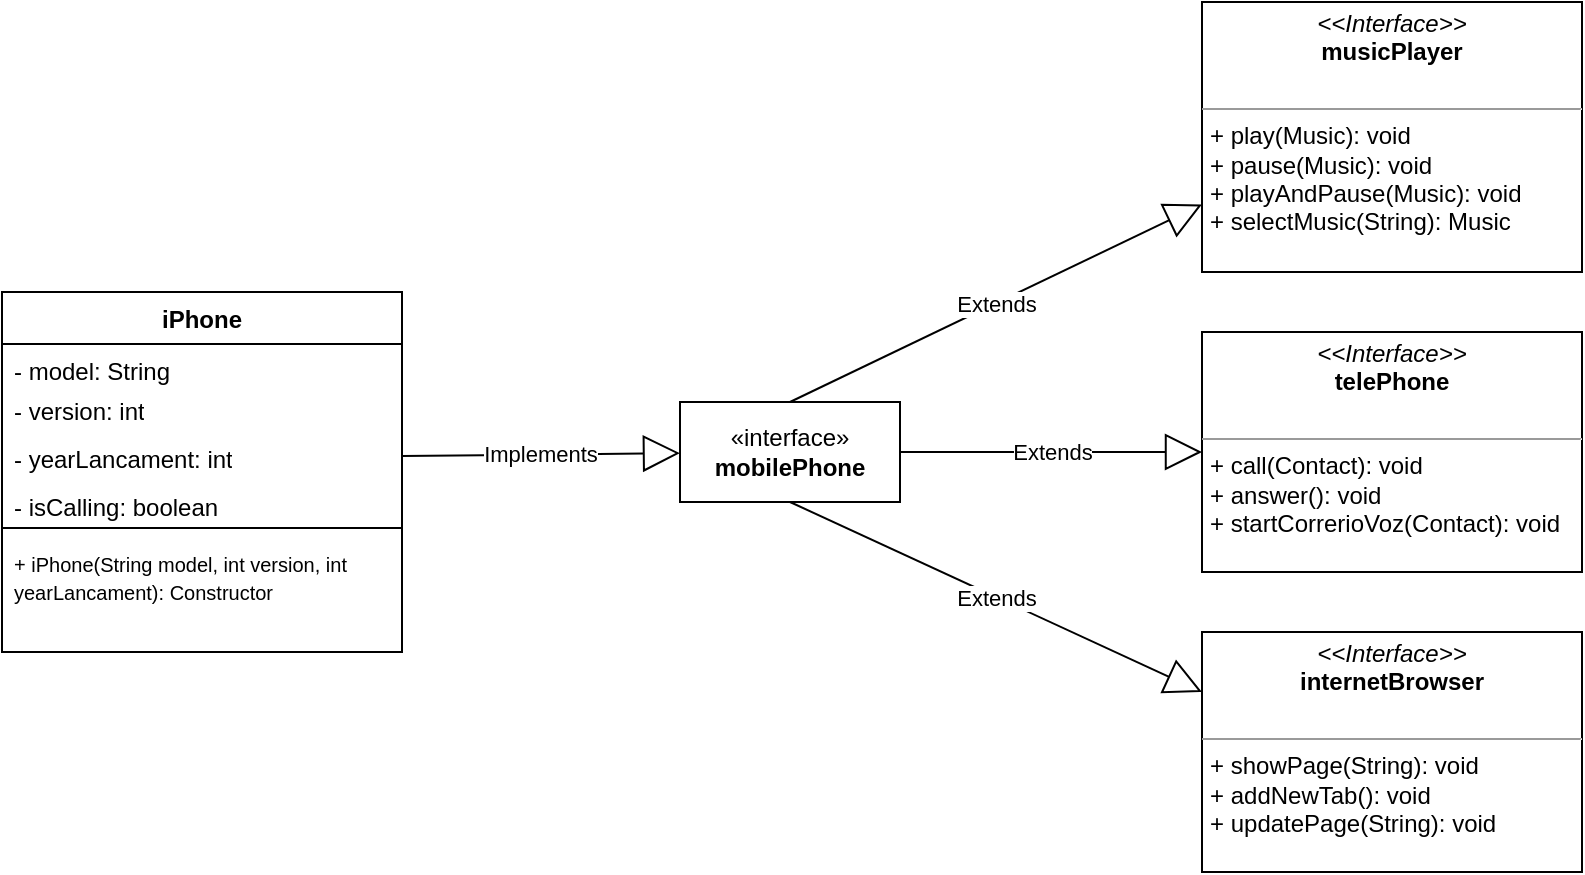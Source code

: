 <mxfile version="22.0.0" type="device">
  <diagram id="C5RBs43oDa-KdzZeNtuy" name="Page-1">
    <mxGraphModel dx="1195" dy="652" grid="1" gridSize="10" guides="1" tooltips="1" connect="1" arrows="1" fold="1" page="1" pageScale="1" pageWidth="827" pageHeight="1169" math="0" shadow="0">
      <root>
        <mxCell id="WIyWlLk6GJQsqaUBKTNV-0" />
        <mxCell id="WIyWlLk6GJQsqaUBKTNV-1" parent="WIyWlLk6GJQsqaUBKTNV-0" />
        <mxCell id="NNR8sqvkWZOu0BlKJBj1-12" value="iPhone" style="swimlane;fontStyle=1;align=center;verticalAlign=top;childLayout=stackLayout;horizontal=1;startSize=26;horizontalStack=0;resizeParent=1;resizeParentMax=0;resizeLast=0;collapsible=1;marginBottom=0;whiteSpace=wrap;html=1;" vertex="1" parent="WIyWlLk6GJQsqaUBKTNV-1">
          <mxGeometry x="20" y="200" width="200" height="180" as="geometry">
            <mxRectangle x="60" y="176" width="80" height="30" as="alternateBounds" />
          </mxGeometry>
        </mxCell>
        <mxCell id="NNR8sqvkWZOu0BlKJBj1-19" value="- model: String" style="text;strokeColor=none;fillColor=none;align=left;verticalAlign=top;spacingLeft=4;spacingRight=4;overflow=hidden;rotatable=0;points=[[0,0.5],[1,0.5]];portConstraint=eastwest;whiteSpace=wrap;html=1;" vertex="1" parent="NNR8sqvkWZOu0BlKJBj1-12">
          <mxGeometry y="26" width="200" height="20" as="geometry" />
        </mxCell>
        <mxCell id="NNR8sqvkWZOu0BlKJBj1-18" value="- version: int" style="text;strokeColor=none;fillColor=none;align=left;verticalAlign=top;spacingLeft=4;spacingRight=4;overflow=hidden;rotatable=0;points=[[0,0.5],[1,0.5]];portConstraint=eastwest;whiteSpace=wrap;html=1;" vertex="1" parent="NNR8sqvkWZOu0BlKJBj1-12">
          <mxGeometry y="46" width="200" height="24" as="geometry" />
        </mxCell>
        <mxCell id="NNR8sqvkWZOu0BlKJBj1-29" value="- yearLancament: int" style="text;strokeColor=none;fillColor=none;align=left;verticalAlign=top;spacingLeft=4;spacingRight=4;overflow=hidden;rotatable=0;points=[[0,0.5],[1,0.5]];portConstraint=eastwest;whiteSpace=wrap;html=1;" vertex="1" parent="NNR8sqvkWZOu0BlKJBj1-12">
          <mxGeometry y="70" width="200" height="24" as="geometry" />
        </mxCell>
        <mxCell id="NNR8sqvkWZOu0BlKJBj1-13" value="-&amp;nbsp;isCalling&lt;span style=&quot;background-color: initial;&quot;&gt;:&amp;nbsp;&lt;/span&gt;boolean" style="text;strokeColor=none;fillColor=none;align=left;verticalAlign=top;spacingLeft=4;spacingRight=4;overflow=hidden;rotatable=0;points=[[0,0.5],[1,0.5]];portConstraint=eastwest;whiteSpace=wrap;html=1;" vertex="1" parent="NNR8sqvkWZOu0BlKJBj1-12">
          <mxGeometry y="94" width="200" height="20" as="geometry" />
        </mxCell>
        <mxCell id="NNR8sqvkWZOu0BlKJBj1-14" value="" style="line;strokeWidth=1;fillColor=none;align=left;verticalAlign=middle;spacingTop=-1;spacingLeft=3;spacingRight=3;rotatable=0;labelPosition=right;points=[];portConstraint=eastwest;strokeColor=inherit;" vertex="1" parent="NNR8sqvkWZOu0BlKJBj1-12">
          <mxGeometry y="114" width="200" height="8" as="geometry" />
        </mxCell>
        <mxCell id="NNR8sqvkWZOu0BlKJBj1-15" value="&lt;font style=&quot;font-size: 10px;&quot;&gt;+ iPhone(String model, int version, int yearLancament): Constructor&lt;/font&gt;" style="text;strokeColor=none;fillColor=none;align=left;verticalAlign=top;spacingLeft=4;spacingRight=4;overflow=hidden;rotatable=0;points=[[0,0.5],[1,0.5]];portConstraint=eastwest;whiteSpace=wrap;html=1;" vertex="1" parent="NNR8sqvkWZOu0BlKJBj1-12">
          <mxGeometry y="122" width="200" height="58" as="geometry" />
        </mxCell>
        <mxCell id="NNR8sqvkWZOu0BlKJBj1-20" value="«interface»&lt;br&gt;&lt;b&gt;mobilePhone&lt;br&gt;&lt;/b&gt;" style="html=1;whiteSpace=wrap;" vertex="1" parent="WIyWlLk6GJQsqaUBKTNV-1">
          <mxGeometry x="359" y="255" width="110" height="50" as="geometry" />
        </mxCell>
        <mxCell id="NNR8sqvkWZOu0BlKJBj1-21" value="&lt;p style=&quot;margin:0px;margin-top:4px;text-align:center;&quot;&gt;&lt;i&gt;&amp;lt;&amp;lt;Interface&amp;gt;&amp;gt;&lt;/i&gt;&lt;br&gt;&lt;b&gt;musicPlayer&lt;/b&gt;&lt;/p&gt;&lt;p style=&quot;margin:0px;margin-left:4px;&quot;&gt;&lt;br&gt;&lt;/p&gt;&lt;hr size=&quot;1&quot;&gt;&lt;p style=&quot;margin:0px;margin-left:4px;&quot;&gt;+ play(Music): void&lt;br&gt;+ pause(Music): void&lt;/p&gt;&lt;p style=&quot;border-color: var(--border-color); margin: 0px 0px 0px 4px;&quot;&gt;+ playAndPause(Music): void&lt;/p&gt;&lt;p style=&quot;border-color: var(--border-color); margin: 0px 0px 0px 4px;&quot;&gt;+ selectMusic(String): Music&lt;/p&gt;&lt;p style=&quot;border-color: var(--border-color); margin: 0px 0px 0px 4px;&quot;&gt;&lt;br style=&quot;border-color: var(--border-color);&quot;&gt;&lt;/p&gt;&lt;p style=&quot;margin:0px;margin-left:4px;&quot;&gt;&lt;br&gt;&lt;/p&gt;" style="verticalAlign=top;align=left;overflow=fill;fontSize=12;fontFamily=Helvetica;html=1;whiteSpace=wrap;" vertex="1" parent="WIyWlLk6GJQsqaUBKTNV-1">
          <mxGeometry x="620" y="55" width="190" height="135" as="geometry" />
        </mxCell>
        <mxCell id="NNR8sqvkWZOu0BlKJBj1-22" value="Implements" style="endArrow=block;endSize=16;endFill=0;html=1;rounded=0;exitX=1;exitY=0.5;exitDx=0;exitDy=0;" edge="1" parent="WIyWlLk6GJQsqaUBKTNV-1" source="NNR8sqvkWZOu0BlKJBj1-29" target="NNR8sqvkWZOu0BlKJBj1-20">
          <mxGeometry width="160" relative="1" as="geometry">
            <mxPoint x="230" y="120" as="sourcePoint" />
            <mxPoint x="390" y="120" as="targetPoint" />
          </mxGeometry>
        </mxCell>
        <mxCell id="NNR8sqvkWZOu0BlKJBj1-23" value="Extends" style="endArrow=block;endSize=16;endFill=0;html=1;rounded=0;exitX=0.5;exitY=0;exitDx=0;exitDy=0;entryX=0;entryY=0.75;entryDx=0;entryDy=0;" edge="1" parent="WIyWlLk6GJQsqaUBKTNV-1" source="NNR8sqvkWZOu0BlKJBj1-20" target="NNR8sqvkWZOu0BlKJBj1-21">
          <mxGeometry width="160" relative="1" as="geometry">
            <mxPoint x="500" y="124.41" as="sourcePoint" />
            <mxPoint x="660" y="124.41" as="targetPoint" />
          </mxGeometry>
        </mxCell>
        <mxCell id="NNR8sqvkWZOu0BlKJBj1-27" value="&lt;p style=&quot;margin:0px;margin-top:4px;text-align:center;&quot;&gt;&lt;i&gt;&amp;lt;&amp;lt;Interface&amp;gt;&amp;gt;&lt;/i&gt;&lt;br&gt;&lt;b&gt;telePhone&lt;/b&gt;&lt;/p&gt;&lt;p style=&quot;margin:0px;margin-left:4px;&quot;&gt;&lt;br&gt;&lt;/p&gt;&lt;hr size=&quot;1&quot;&gt;&lt;p style=&quot;margin:0px;margin-left:4px;&quot;&gt;+ call(Contact): void&lt;br&gt;+&amp;nbsp;answer(&lt;span style=&quot;background-color: initial;&quot;&gt;): void&lt;/span&gt;&lt;/p&gt;&lt;p style=&quot;border-color: var(--border-color); margin: 0px 0px 0px 4px;&quot;&gt;+&amp;nbsp;startCorrerioVoz(Contact&lt;span style=&quot;background-color: initial;&quot;&gt;): void&lt;/span&gt;&lt;/p&gt;&lt;p style=&quot;margin:0px;margin-left:4px;&quot;&gt;&lt;br&gt;&lt;/p&gt;" style="verticalAlign=top;align=left;overflow=fill;fontSize=12;fontFamily=Helvetica;html=1;whiteSpace=wrap;" vertex="1" parent="WIyWlLk6GJQsqaUBKTNV-1">
          <mxGeometry x="620" y="220" width="190" height="120" as="geometry" />
        </mxCell>
        <mxCell id="NNR8sqvkWZOu0BlKJBj1-28" value="Extends" style="endArrow=block;endSize=16;endFill=0;html=1;rounded=0;exitX=1;exitY=0.5;exitDx=0;exitDy=0;" edge="1" parent="WIyWlLk6GJQsqaUBKTNV-1" source="NNR8sqvkWZOu0BlKJBj1-20" target="NNR8sqvkWZOu0BlKJBj1-27">
          <mxGeometry width="160" relative="1" as="geometry">
            <mxPoint x="414" y="231.41" as="sourcePoint" />
            <mxPoint x="534" y="230" as="targetPoint" />
          </mxGeometry>
        </mxCell>
        <mxCell id="NNR8sqvkWZOu0BlKJBj1-30" value="&lt;p style=&quot;margin:0px;margin-top:4px;text-align:center;&quot;&gt;&lt;i&gt;&amp;lt;&amp;lt;Interface&amp;gt;&amp;gt;&lt;/i&gt;&lt;br&gt;&lt;b&gt;internetBrowser&lt;/b&gt;&lt;/p&gt;&lt;p style=&quot;margin:0px;margin-left:4px;&quot;&gt;&lt;br&gt;&lt;/p&gt;&lt;hr size=&quot;1&quot;&gt;&lt;p style=&quot;margin:0px;margin-left:4px;&quot;&gt;+&amp;nbsp;showPage&lt;span style=&quot;background-color: initial;&quot;&gt;(String): void&lt;/span&gt;&lt;/p&gt;&lt;p style=&quot;margin:0px;margin-left:4px;&quot;&gt;+&amp;nbsp;addNewTab&lt;span style=&quot;background-color: initial;&quot;&gt;(&lt;/span&gt;&lt;span style=&quot;background-color: initial;&quot;&gt;): void&lt;/span&gt;&lt;/p&gt;&lt;p style=&quot;border-color: var(--border-color); margin: 0px 0px 0px 4px;&quot;&gt;+&amp;nbsp;updatePage&lt;span style=&quot;background-color: initial;&quot;&gt;(String&lt;/span&gt;&lt;span style=&quot;background-color: initial;&quot;&gt;): void&lt;/span&gt;&lt;/p&gt;&lt;p style=&quot;margin:0px;margin-left:4px;&quot;&gt;&lt;br&gt;&lt;/p&gt;" style="verticalAlign=top;align=left;overflow=fill;fontSize=12;fontFamily=Helvetica;html=1;whiteSpace=wrap;" vertex="1" parent="WIyWlLk6GJQsqaUBKTNV-1">
          <mxGeometry x="620" y="370" width="190" height="120" as="geometry" />
        </mxCell>
        <mxCell id="NNR8sqvkWZOu0BlKJBj1-31" value="Extends" style="endArrow=block;endSize=16;endFill=0;html=1;rounded=0;exitX=0.5;exitY=1;exitDx=0;exitDy=0;entryX=0;entryY=0.25;entryDx=0;entryDy=0;" edge="1" parent="WIyWlLk6GJQsqaUBKTNV-1" source="NNR8sqvkWZOu0BlKJBj1-20" target="NNR8sqvkWZOu0BlKJBj1-30">
          <mxGeometry width="160" relative="1" as="geometry">
            <mxPoint x="420" y="429.58" as="sourcePoint" />
            <mxPoint x="571" y="429.58" as="targetPoint" />
          </mxGeometry>
        </mxCell>
      </root>
    </mxGraphModel>
  </diagram>
</mxfile>

